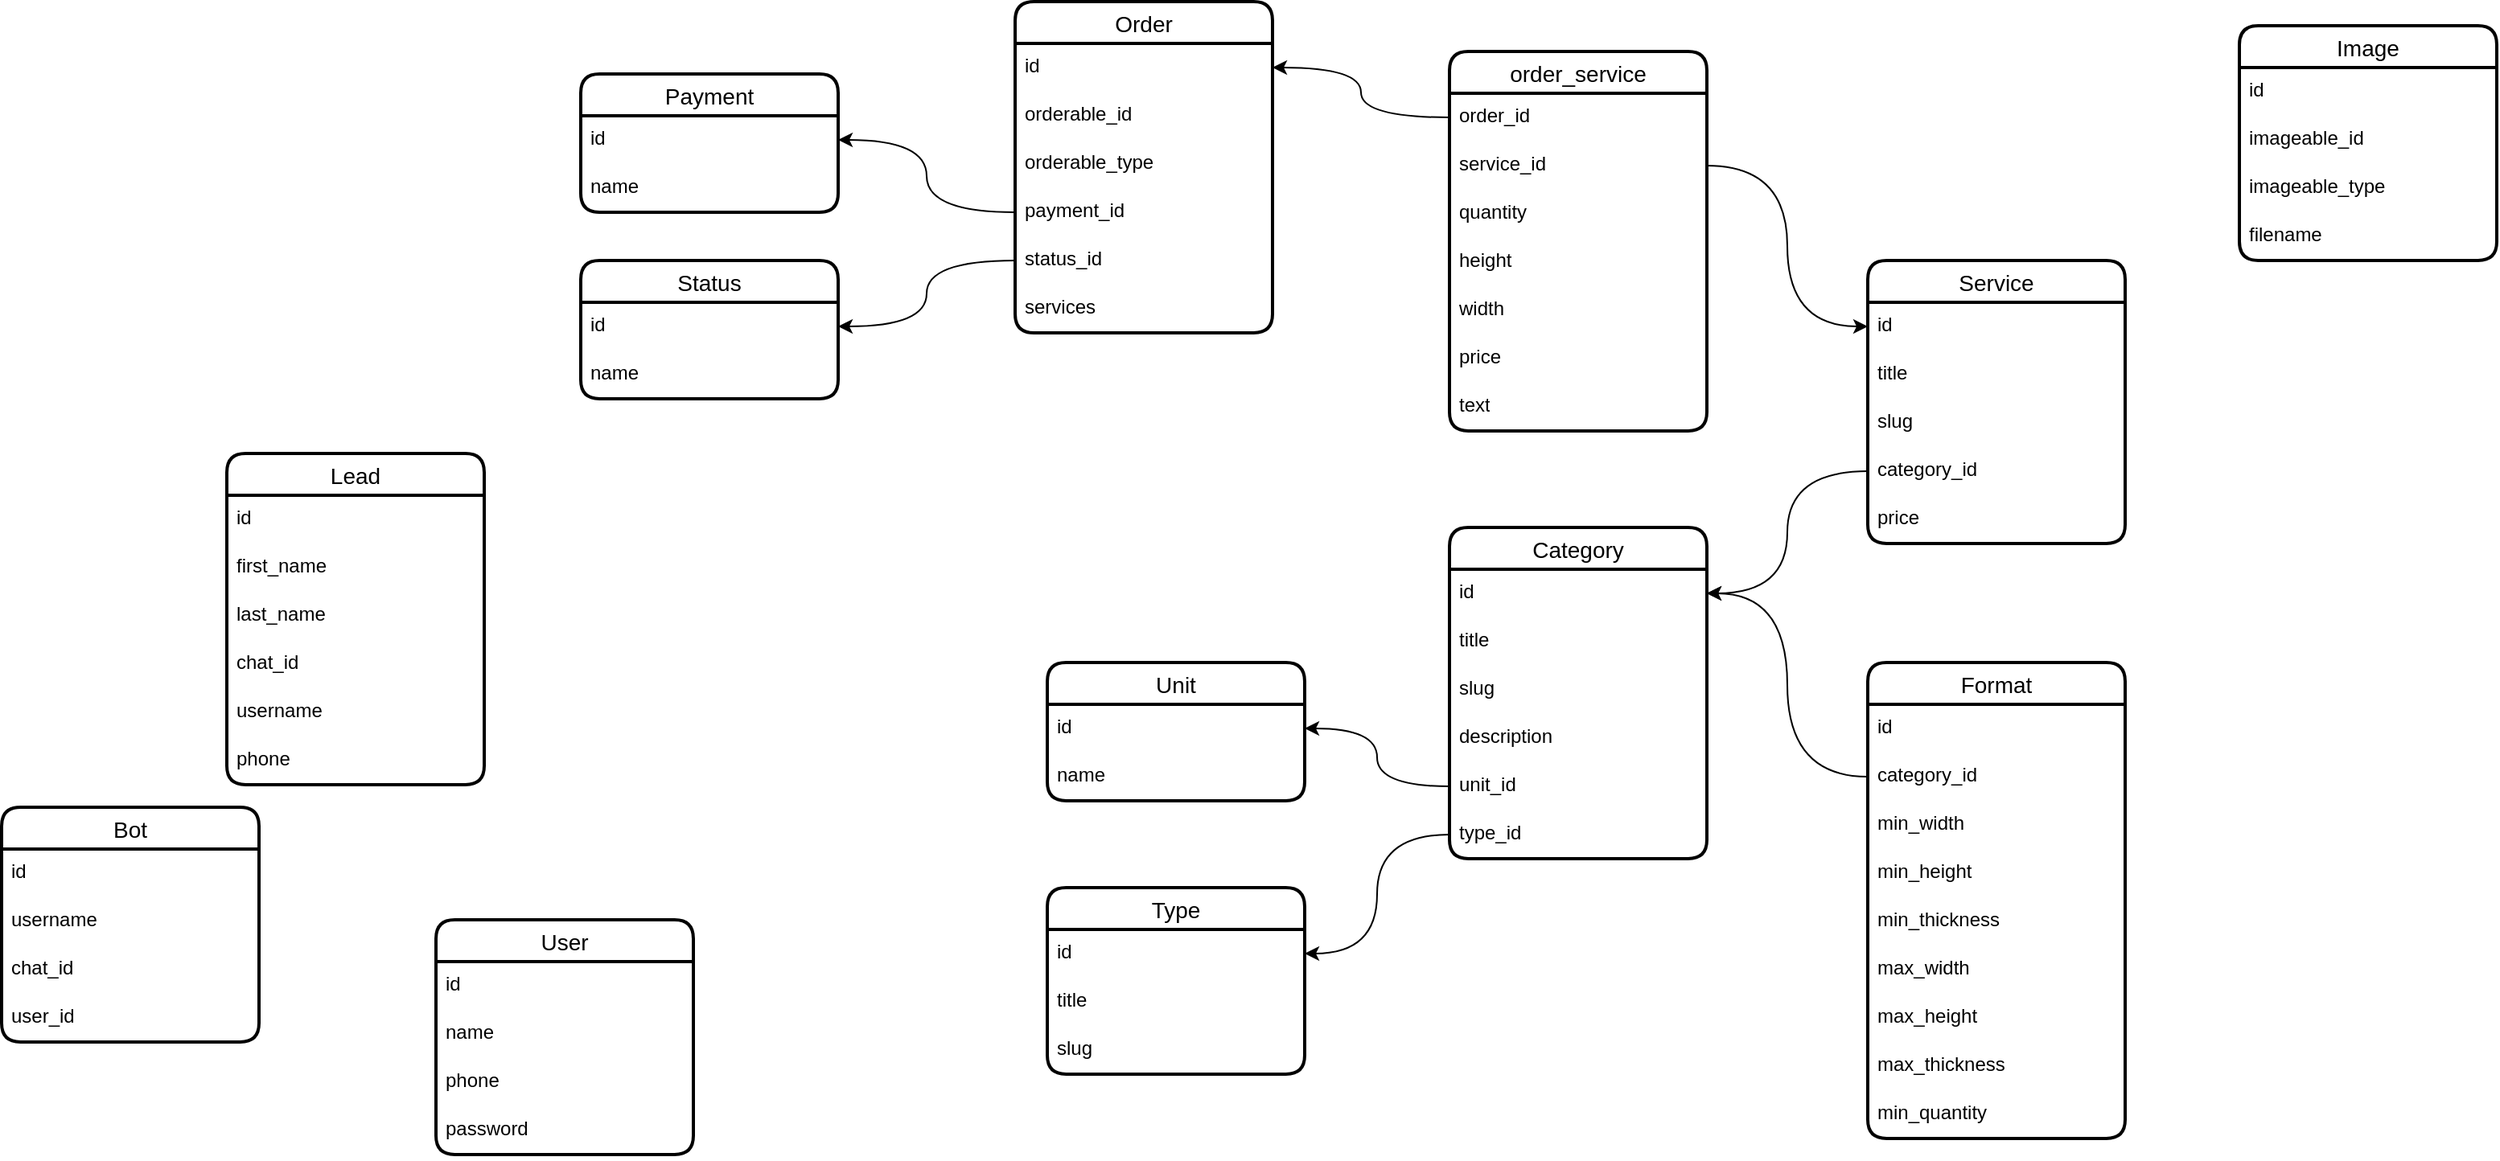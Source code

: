 <mxfile version="21.6.7" type="github">
  <diagram name="Страница — 1" id="qROckgiQK7EX2VFDrzop">
    <mxGraphModel dx="2261" dy="750" grid="1" gridSize="10" guides="1" tooltips="1" connect="1" arrows="1" fold="1" page="1" pageScale="1" pageWidth="827" pageHeight="1169" math="0" shadow="0">
      <root>
        <mxCell id="0" />
        <mxCell id="1" parent="0" />
        <mxCell id="SY21hBNfIm9IbBHmOsaL-1" value="User" style="swimlane;fontStyle=0;childLayout=stackLayout;horizontal=1;startSize=26;horizontalStack=0;resizeParent=1;resizeParentMax=0;resizeLast=0;collapsible=1;marginBottom=0;align=center;fontSize=14;strokeWidth=2;rounded=1;shadow=0;glass=0;swimlaneLine=1;" parent="1" vertex="1">
          <mxGeometry x="120" y="1140" width="160" height="146" as="geometry" />
        </mxCell>
        <mxCell id="SY21hBNfIm9IbBHmOsaL-2" value="id" style="text;strokeColor=none;fillColor=none;spacingLeft=4;spacingRight=4;overflow=hidden;rotatable=0;points=[[0,0.5],[1,0.5]];portConstraint=eastwest;fontSize=12;whiteSpace=wrap;html=1;" parent="SY21hBNfIm9IbBHmOsaL-1" vertex="1">
          <mxGeometry y="26" width="160" height="30" as="geometry" />
        </mxCell>
        <mxCell id="SY21hBNfIm9IbBHmOsaL-3" value="name" style="text;strokeColor=none;fillColor=none;spacingLeft=4;spacingRight=4;overflow=hidden;rotatable=0;points=[[0,0.5],[1,0.5]];portConstraint=eastwest;fontSize=12;whiteSpace=wrap;html=1;" parent="SY21hBNfIm9IbBHmOsaL-1" vertex="1">
          <mxGeometry y="56" width="160" height="30" as="geometry" />
        </mxCell>
        <mxCell id="SY21hBNfIm9IbBHmOsaL-4" value="phone" style="text;strokeColor=none;fillColor=none;spacingLeft=4;spacingRight=4;overflow=hidden;rotatable=0;points=[[0,0.5],[1,0.5]];portConstraint=eastwest;fontSize=12;whiteSpace=wrap;html=1;" parent="SY21hBNfIm9IbBHmOsaL-1" vertex="1">
          <mxGeometry y="86" width="160" height="30" as="geometry" />
        </mxCell>
        <mxCell id="SY21hBNfIm9IbBHmOsaL-5" value="password" style="text;strokeColor=none;fillColor=none;spacingLeft=4;spacingRight=4;overflow=hidden;rotatable=0;points=[[0,0.5],[1,0.5]];portConstraint=eastwest;fontSize=12;whiteSpace=wrap;html=1;" parent="SY21hBNfIm9IbBHmOsaL-1" vertex="1">
          <mxGeometry y="116" width="160" height="30" as="geometry" />
        </mxCell>
        <mxCell id="SY21hBNfIm9IbBHmOsaL-7" value="Service" style="swimlane;fontStyle=0;childLayout=stackLayout;horizontal=1;startSize=26;horizontalStack=0;resizeParent=1;resizeParentMax=0;resizeLast=0;collapsible=1;marginBottom=0;align=center;fontSize=14;strokeWidth=2;rounded=1;shadow=0;glass=0;swimlaneLine=1;" parent="1" vertex="1">
          <mxGeometry x="1010" y="730" width="160" height="176" as="geometry" />
        </mxCell>
        <mxCell id="SY21hBNfIm9IbBHmOsaL-8" value="id" style="text;strokeColor=none;fillColor=none;spacingLeft=4;spacingRight=4;overflow=hidden;rotatable=0;points=[[0,0.5],[1,0.5]];portConstraint=eastwest;fontSize=12;whiteSpace=wrap;html=1;" parent="SY21hBNfIm9IbBHmOsaL-7" vertex="1">
          <mxGeometry y="26" width="160" height="30" as="geometry" />
        </mxCell>
        <mxCell id="SY21hBNfIm9IbBHmOsaL-9" value="title" style="text;strokeColor=none;fillColor=none;spacingLeft=4;spacingRight=4;overflow=hidden;rotatable=0;points=[[0,0.5],[1,0.5]];portConstraint=eastwest;fontSize=12;whiteSpace=wrap;html=1;" parent="SY21hBNfIm9IbBHmOsaL-7" vertex="1">
          <mxGeometry y="56" width="160" height="30" as="geometry" />
        </mxCell>
        <mxCell id="LMjrIscxDw4CjKq5N1VE-15" value="slug" style="text;strokeColor=none;fillColor=none;spacingLeft=4;spacingRight=4;overflow=hidden;rotatable=0;points=[[0,0.5],[1,0.5]];portConstraint=eastwest;fontSize=12;whiteSpace=wrap;html=1;" vertex="1" parent="SY21hBNfIm9IbBHmOsaL-7">
          <mxGeometry y="86" width="160" height="30" as="geometry" />
        </mxCell>
        <mxCell id="SY21hBNfIm9IbBHmOsaL-23" value="category_id" style="text;strokeColor=none;fillColor=none;spacingLeft=4;spacingRight=4;overflow=hidden;rotatable=0;points=[[0,0.5],[1,0.5]];portConstraint=eastwest;fontSize=12;whiteSpace=wrap;html=1;" parent="SY21hBNfIm9IbBHmOsaL-7" vertex="1">
          <mxGeometry y="116" width="160" height="30" as="geometry" />
        </mxCell>
        <mxCell id="SY21hBNfIm9IbBHmOsaL-30" value="price" style="text;strokeColor=none;fillColor=none;spacingLeft=4;spacingRight=4;overflow=hidden;rotatable=0;points=[[0,0.5],[1,0.5]];portConstraint=eastwest;fontSize=12;whiteSpace=wrap;html=1;" parent="SY21hBNfIm9IbBHmOsaL-7" vertex="1">
          <mxGeometry y="146" width="160" height="30" as="geometry" />
        </mxCell>
        <mxCell id="SY21hBNfIm9IbBHmOsaL-12" value="Category" style="swimlane;fontStyle=0;childLayout=stackLayout;horizontal=1;startSize=26;horizontalStack=0;resizeParent=1;resizeParentMax=0;resizeLast=0;collapsible=1;marginBottom=0;align=center;fontSize=14;strokeWidth=2;rounded=1;shadow=0;glass=0;swimlaneLine=1;" parent="1" vertex="1">
          <mxGeometry x="750" y="896" width="160" height="206" as="geometry" />
        </mxCell>
        <mxCell id="SY21hBNfIm9IbBHmOsaL-13" value="id" style="text;strokeColor=none;fillColor=none;spacingLeft=4;spacingRight=4;overflow=hidden;rotatable=0;points=[[0,0.5],[1,0.5]];portConstraint=eastwest;fontSize=12;whiteSpace=wrap;html=1;" parent="SY21hBNfIm9IbBHmOsaL-12" vertex="1">
          <mxGeometry y="26" width="160" height="30" as="geometry" />
        </mxCell>
        <mxCell id="SY21hBNfIm9IbBHmOsaL-14" value="title" style="text;strokeColor=none;fillColor=none;spacingLeft=4;spacingRight=4;overflow=hidden;rotatable=0;points=[[0,0.5],[1,0.5]];portConstraint=eastwest;fontSize=12;whiteSpace=wrap;html=1;" parent="SY21hBNfIm9IbBHmOsaL-12" vertex="1">
          <mxGeometry y="56" width="160" height="30" as="geometry" />
        </mxCell>
        <mxCell id="LMjrIscxDw4CjKq5N1VE-14" value="slug" style="text;strokeColor=none;fillColor=none;spacingLeft=4;spacingRight=4;overflow=hidden;rotatable=0;points=[[0,0.5],[1,0.5]];portConstraint=eastwest;fontSize=12;whiteSpace=wrap;html=1;" vertex="1" parent="SY21hBNfIm9IbBHmOsaL-12">
          <mxGeometry y="86" width="160" height="30" as="geometry" />
        </mxCell>
        <mxCell id="SY21hBNfIm9IbBHmOsaL-19" value="description" style="text;strokeColor=none;fillColor=none;spacingLeft=4;spacingRight=4;overflow=hidden;rotatable=0;points=[[0,0.5],[1,0.5]];portConstraint=eastwest;fontSize=12;whiteSpace=wrap;html=1;" parent="SY21hBNfIm9IbBHmOsaL-12" vertex="1">
          <mxGeometry y="116" width="160" height="30" as="geometry" />
        </mxCell>
        <mxCell id="X0GgLs3BWVqWXSFDgRPY-4" value="unit_id" style="text;strokeColor=none;fillColor=none;spacingLeft=4;spacingRight=4;overflow=hidden;rotatable=0;points=[[0,0.5],[1,0.5]];portConstraint=eastwest;fontSize=12;whiteSpace=wrap;html=1;" parent="SY21hBNfIm9IbBHmOsaL-12" vertex="1">
          <mxGeometry y="146" width="160" height="30" as="geometry" />
        </mxCell>
        <mxCell id="SY21hBNfIm9IbBHmOsaL-20" value="type_id" style="text;strokeColor=none;fillColor=none;spacingLeft=4;spacingRight=4;overflow=hidden;rotatable=0;points=[[0,0.5],[1,0.5]];portConstraint=eastwest;fontSize=12;whiteSpace=wrap;html=1;" parent="SY21hBNfIm9IbBHmOsaL-12" vertex="1">
          <mxGeometry y="176" width="160" height="30" as="geometry" />
        </mxCell>
        <mxCell id="SY21hBNfIm9IbBHmOsaL-15" value="Type" style="swimlane;fontStyle=0;childLayout=stackLayout;horizontal=1;startSize=26;horizontalStack=0;resizeParent=1;resizeParentMax=0;resizeLast=0;collapsible=1;marginBottom=0;align=center;fontSize=14;strokeWidth=2;rounded=1;shadow=0;glass=0;swimlaneLine=1;" parent="1" vertex="1">
          <mxGeometry x="500" y="1120" width="160" height="116" as="geometry" />
        </mxCell>
        <mxCell id="SY21hBNfIm9IbBHmOsaL-16" value="id" style="text;strokeColor=none;fillColor=none;spacingLeft=4;spacingRight=4;overflow=hidden;rotatable=0;points=[[0,0.5],[1,0.5]];portConstraint=eastwest;fontSize=12;whiteSpace=wrap;html=1;" parent="SY21hBNfIm9IbBHmOsaL-15" vertex="1">
          <mxGeometry y="26" width="160" height="30" as="geometry" />
        </mxCell>
        <mxCell id="SY21hBNfIm9IbBHmOsaL-17" value="title" style="text;strokeColor=none;fillColor=none;spacingLeft=4;spacingRight=4;overflow=hidden;rotatable=0;points=[[0,0.5],[1,0.5]];portConstraint=eastwest;fontSize=12;whiteSpace=wrap;html=1;" parent="SY21hBNfIm9IbBHmOsaL-15" vertex="1">
          <mxGeometry y="56" width="160" height="30" as="geometry" />
        </mxCell>
        <mxCell id="LMjrIscxDw4CjKq5N1VE-13" value="slug" style="text;strokeColor=none;fillColor=none;spacingLeft=4;spacingRight=4;overflow=hidden;rotatable=0;points=[[0,0.5],[1,0.5]];portConstraint=eastwest;fontSize=12;whiteSpace=wrap;html=1;" vertex="1" parent="SY21hBNfIm9IbBHmOsaL-15">
          <mxGeometry y="86" width="160" height="30" as="geometry" />
        </mxCell>
        <mxCell id="SY21hBNfIm9IbBHmOsaL-22" style="edgeStyle=orthogonalEdgeStyle;rounded=0;orthogonalLoop=1;jettySize=auto;html=1;entryX=1;entryY=0.5;entryDx=0;entryDy=0;curved=1;" parent="1" source="SY21hBNfIm9IbBHmOsaL-20" target="SY21hBNfIm9IbBHmOsaL-16" edge="1">
          <mxGeometry relative="1" as="geometry" />
        </mxCell>
        <mxCell id="SY21hBNfIm9IbBHmOsaL-24" style="rounded=0;orthogonalLoop=1;jettySize=auto;html=1;entryX=1;entryY=0.5;entryDx=0;entryDy=0;elbow=vertical;edgeStyle=orthogonalEdgeStyle;curved=1;" parent="1" source="SY21hBNfIm9IbBHmOsaL-23" target="SY21hBNfIm9IbBHmOsaL-13" edge="1">
          <mxGeometry relative="1" as="geometry" />
        </mxCell>
        <mxCell id="SY21hBNfIm9IbBHmOsaL-25" value="Image" style="swimlane;fontStyle=0;childLayout=stackLayout;horizontal=1;startSize=26;horizontalStack=0;resizeParent=1;resizeParentMax=0;resizeLast=0;collapsible=1;marginBottom=0;align=center;fontSize=14;strokeWidth=2;rounded=1;shadow=0;glass=0;swimlaneLine=1;" parent="1" vertex="1">
          <mxGeometry x="1241" y="584" width="160" height="146" as="geometry" />
        </mxCell>
        <mxCell id="SY21hBNfIm9IbBHmOsaL-26" value="id" style="text;strokeColor=none;fillColor=none;spacingLeft=4;spacingRight=4;overflow=hidden;rotatable=0;points=[[0,0.5],[1,0.5]];portConstraint=eastwest;fontSize=12;whiteSpace=wrap;html=1;" parent="SY21hBNfIm9IbBHmOsaL-25" vertex="1">
          <mxGeometry y="26" width="160" height="30" as="geometry" />
        </mxCell>
        <mxCell id="SY21hBNfIm9IbBHmOsaL-27" value="imageable_id" style="text;strokeColor=none;fillColor=none;spacingLeft=4;spacingRight=4;overflow=hidden;rotatable=0;points=[[0,0.5],[1,0.5]];portConstraint=eastwest;fontSize=12;whiteSpace=wrap;html=1;" parent="SY21hBNfIm9IbBHmOsaL-25" vertex="1">
          <mxGeometry y="56" width="160" height="30" as="geometry" />
        </mxCell>
        <mxCell id="qcaacb9xeK4z4RJ31xob-52" value="imageable_type" style="text;strokeColor=none;fillColor=none;spacingLeft=4;spacingRight=4;overflow=hidden;rotatable=0;points=[[0,0.5],[1,0.5]];portConstraint=eastwest;fontSize=12;whiteSpace=wrap;html=1;" parent="SY21hBNfIm9IbBHmOsaL-25" vertex="1">
          <mxGeometry y="86" width="160" height="30" as="geometry" />
        </mxCell>
        <mxCell id="SY21hBNfIm9IbBHmOsaL-28" value="filename" style="text;strokeColor=none;fillColor=none;spacingLeft=4;spacingRight=4;overflow=hidden;rotatable=0;points=[[0,0.5],[1,0.5]];portConstraint=eastwest;fontSize=12;whiteSpace=wrap;html=1;" parent="SY21hBNfIm9IbBHmOsaL-25" vertex="1">
          <mxGeometry y="116" width="160" height="30" as="geometry" />
        </mxCell>
        <mxCell id="qcaacb9xeK4z4RJ31xob-22" value="Order" style="swimlane;fontStyle=0;childLayout=stackLayout;horizontal=1;startSize=26;horizontalStack=0;resizeParent=1;resizeParentMax=0;resizeLast=0;collapsible=1;marginBottom=0;align=center;fontSize=14;strokeWidth=2;rounded=1;shadow=0;glass=0;swimlaneLine=1;" parent="1" vertex="1">
          <mxGeometry x="480" y="569" width="160" height="206" as="geometry" />
        </mxCell>
        <mxCell id="qcaacb9xeK4z4RJ31xob-23" value="id" style="text;strokeColor=none;fillColor=none;spacingLeft=4;spacingRight=4;overflow=hidden;rotatable=0;points=[[0,0.5],[1,0.5]];portConstraint=eastwest;fontSize=12;whiteSpace=wrap;html=1;" parent="qcaacb9xeK4z4RJ31xob-22" vertex="1">
          <mxGeometry y="26" width="160" height="30" as="geometry" />
        </mxCell>
        <mxCell id="qcaacb9xeK4z4RJ31xob-24" value="orderable_id" style="text;strokeColor=none;fillColor=none;spacingLeft=4;spacingRight=4;overflow=hidden;rotatable=0;points=[[0,0.5],[1,0.5]];portConstraint=eastwest;fontSize=12;whiteSpace=wrap;html=1;" parent="qcaacb9xeK4z4RJ31xob-22" vertex="1">
          <mxGeometry y="56" width="160" height="30" as="geometry" />
        </mxCell>
        <mxCell id="qcaacb9xeK4z4RJ31xob-25" value="orderable_type" style="text;strokeColor=none;fillColor=none;spacingLeft=4;spacingRight=4;overflow=hidden;rotatable=0;points=[[0,0.5],[1,0.5]];portConstraint=eastwest;fontSize=12;whiteSpace=wrap;html=1;" parent="qcaacb9xeK4z4RJ31xob-22" vertex="1">
          <mxGeometry y="86" width="160" height="30" as="geometry" />
        </mxCell>
        <mxCell id="LMjrIscxDw4CjKq5N1VE-9" value="payment_id" style="text;strokeColor=none;fillColor=none;spacingLeft=4;spacingRight=4;overflow=hidden;rotatable=0;points=[[0,0.5],[1,0.5]];portConstraint=eastwest;fontSize=12;whiteSpace=wrap;html=1;" vertex="1" parent="qcaacb9xeK4z4RJ31xob-22">
          <mxGeometry y="116" width="160" height="30" as="geometry" />
        </mxCell>
        <mxCell id="qcaacb9xeK4z4RJ31xob-41" value="status_id" style="text;strokeColor=none;fillColor=none;spacingLeft=4;spacingRight=4;overflow=hidden;rotatable=0;points=[[0,0.5],[1,0.5]];portConstraint=eastwest;fontSize=12;whiteSpace=wrap;html=1;" parent="qcaacb9xeK4z4RJ31xob-22" vertex="1">
          <mxGeometry y="146" width="160" height="30" as="geometry" />
        </mxCell>
        <mxCell id="qcaacb9xeK4z4RJ31xob-42" value="services" style="text;strokeColor=none;fillColor=none;spacingLeft=4;spacingRight=4;overflow=hidden;rotatable=0;points=[[0,0.5],[1,0.5]];portConstraint=eastwest;fontSize=12;whiteSpace=wrap;html=1;" parent="qcaacb9xeK4z4RJ31xob-22" vertex="1">
          <mxGeometry y="176" width="160" height="30" as="geometry" />
        </mxCell>
        <mxCell id="qcaacb9xeK4z4RJ31xob-28" value="Lead" style="swimlane;fontStyle=0;childLayout=stackLayout;horizontal=1;startSize=26;horizontalStack=0;resizeParent=1;resizeParentMax=0;resizeLast=0;collapsible=1;marginBottom=0;align=center;fontSize=14;strokeWidth=2;rounded=1;shadow=0;glass=0;swimlaneLine=1;" parent="1" vertex="1">
          <mxGeometry x="-10" y="850" width="160" height="206" as="geometry" />
        </mxCell>
        <mxCell id="qcaacb9xeK4z4RJ31xob-29" value="id" style="text;strokeColor=none;fillColor=none;spacingLeft=4;spacingRight=4;overflow=hidden;rotatable=0;points=[[0,0.5],[1,0.5]];portConstraint=eastwest;fontSize=12;whiteSpace=wrap;html=1;" parent="qcaacb9xeK4z4RJ31xob-28" vertex="1">
          <mxGeometry y="26" width="160" height="30" as="geometry" />
        </mxCell>
        <mxCell id="qcaacb9xeK4z4RJ31xob-30" value="first_name" style="text;strokeColor=none;fillColor=none;spacingLeft=4;spacingRight=4;overflow=hidden;rotatable=0;points=[[0,0.5],[1,0.5]];portConstraint=eastwest;fontSize=12;whiteSpace=wrap;html=1;" parent="qcaacb9xeK4z4RJ31xob-28" vertex="1">
          <mxGeometry y="56" width="160" height="30" as="geometry" />
        </mxCell>
        <mxCell id="qcaacb9xeK4z4RJ31xob-31" value="last_name" style="text;strokeColor=none;fillColor=none;spacingLeft=4;spacingRight=4;overflow=hidden;rotatable=0;points=[[0,0.5],[1,0.5]];portConstraint=eastwest;fontSize=12;whiteSpace=wrap;html=1;" parent="qcaacb9xeK4z4RJ31xob-28" vertex="1">
          <mxGeometry y="86" width="160" height="30" as="geometry" />
        </mxCell>
        <mxCell id="qcaacb9xeK4z4RJ31xob-32" value="chat_id" style="text;strokeColor=none;fillColor=none;spacingLeft=4;spacingRight=4;overflow=hidden;rotatable=0;points=[[0,0.5],[1,0.5]];portConstraint=eastwest;fontSize=12;whiteSpace=wrap;html=1;" parent="qcaacb9xeK4z4RJ31xob-28" vertex="1">
          <mxGeometry y="116" width="160" height="30" as="geometry" />
        </mxCell>
        <mxCell id="LMjrIscxDw4CjKq5N1VE-16" value="username" style="text;strokeColor=none;fillColor=none;spacingLeft=4;spacingRight=4;overflow=hidden;rotatable=0;points=[[0,0.5],[1,0.5]];portConstraint=eastwest;fontSize=12;whiteSpace=wrap;html=1;" vertex="1" parent="qcaacb9xeK4z4RJ31xob-28">
          <mxGeometry y="146" width="160" height="30" as="geometry" />
        </mxCell>
        <mxCell id="LMjrIscxDw4CjKq5N1VE-17" value="phone" style="text;strokeColor=none;fillColor=none;spacingLeft=4;spacingRight=4;overflow=hidden;rotatable=0;points=[[0,0.5],[1,0.5]];portConstraint=eastwest;fontSize=12;whiteSpace=wrap;html=1;" vertex="1" parent="qcaacb9xeK4z4RJ31xob-28">
          <mxGeometry y="176" width="160" height="30" as="geometry" />
        </mxCell>
        <mxCell id="qcaacb9xeK4z4RJ31xob-33" value="order_service" style="swimlane;fontStyle=0;childLayout=stackLayout;horizontal=1;startSize=26;horizontalStack=0;resizeParent=1;resizeParentMax=0;resizeLast=0;collapsible=1;marginBottom=0;align=center;fontSize=14;strokeWidth=2;rounded=1;shadow=0;glass=0;swimlaneLine=1;" parent="1" vertex="1">
          <mxGeometry x="750" y="600" width="160" height="236" as="geometry" />
        </mxCell>
        <mxCell id="qcaacb9xeK4z4RJ31xob-35" value="order_id" style="text;strokeColor=none;fillColor=none;spacingLeft=4;spacingRight=4;overflow=hidden;rotatable=0;points=[[0,0.5],[1,0.5]];portConstraint=eastwest;fontSize=12;whiteSpace=wrap;html=1;" parent="qcaacb9xeK4z4RJ31xob-33" vertex="1">
          <mxGeometry y="26" width="160" height="30" as="geometry" />
        </mxCell>
        <mxCell id="qcaacb9xeK4z4RJ31xob-36" value="service_id" style="text;strokeColor=none;fillColor=none;spacingLeft=4;spacingRight=4;overflow=hidden;rotatable=0;points=[[0,0.5],[1,0.5]];portConstraint=eastwest;fontSize=12;whiteSpace=wrap;html=1;" parent="qcaacb9xeK4z4RJ31xob-33" vertex="1">
          <mxGeometry y="56" width="160" height="30" as="geometry" />
        </mxCell>
        <mxCell id="qcaacb9xeK4z4RJ31xob-40" value="quantity" style="text;strokeColor=none;fillColor=none;spacingLeft=4;spacingRight=4;overflow=hidden;rotatable=0;points=[[0,0.5],[1,0.5]];portConstraint=eastwest;fontSize=12;whiteSpace=wrap;html=1;" parent="qcaacb9xeK4z4RJ31xob-33" vertex="1">
          <mxGeometry y="86" width="160" height="30" as="geometry" />
        </mxCell>
        <mxCell id="qcaacb9xeK4z4RJ31xob-8" value="height" style="text;strokeColor=none;fillColor=none;spacingLeft=4;spacingRight=4;overflow=hidden;rotatable=0;points=[[0,0.5],[1,0.5]];portConstraint=eastwest;fontSize=12;whiteSpace=wrap;html=1;" parent="qcaacb9xeK4z4RJ31xob-33" vertex="1">
          <mxGeometry y="116" width="160" height="30" as="geometry" />
        </mxCell>
        <mxCell id="qcaacb9xeK4z4RJ31xob-7" value="width" style="text;strokeColor=none;fillColor=none;spacingLeft=4;spacingRight=4;overflow=hidden;rotatable=0;points=[[0,0.5],[1,0.5]];portConstraint=eastwest;fontSize=12;whiteSpace=wrap;html=1;" parent="qcaacb9xeK4z4RJ31xob-33" vertex="1">
          <mxGeometry y="146" width="160" height="30" as="geometry" />
        </mxCell>
        <mxCell id="qcaacb9xeK4z4RJ31xob-50" value="price" style="text;strokeColor=none;fillColor=none;spacingLeft=4;spacingRight=4;overflow=hidden;rotatable=0;points=[[0,0.5],[1,0.5]];portConstraint=eastwest;fontSize=12;whiteSpace=wrap;html=1;" parent="qcaacb9xeK4z4RJ31xob-33" vertex="1">
          <mxGeometry y="176" width="160" height="30" as="geometry" />
        </mxCell>
        <mxCell id="qcaacb9xeK4z4RJ31xob-51" value="text" style="text;strokeColor=none;fillColor=none;spacingLeft=4;spacingRight=4;overflow=hidden;rotatable=0;points=[[0,0.5],[1,0.5]];portConstraint=eastwest;fontSize=12;whiteSpace=wrap;html=1;" parent="qcaacb9xeK4z4RJ31xob-33" vertex="1">
          <mxGeometry y="206" width="160" height="30" as="geometry" />
        </mxCell>
        <mxCell id="qcaacb9xeK4z4RJ31xob-38" style="edgeStyle=orthogonalEdgeStyle;rounded=0;orthogonalLoop=1;jettySize=auto;html=1;entryX=0;entryY=0.5;entryDx=0;entryDy=0;curved=1;" parent="1" source="qcaacb9xeK4z4RJ31xob-36" target="SY21hBNfIm9IbBHmOsaL-8" edge="1">
          <mxGeometry relative="1" as="geometry" />
        </mxCell>
        <mxCell id="qcaacb9xeK4z4RJ31xob-39" style="edgeStyle=orthogonalEdgeStyle;rounded=0;orthogonalLoop=1;jettySize=auto;html=1;entryX=1;entryY=0.5;entryDx=0;entryDy=0;curved=1;" parent="1" source="qcaacb9xeK4z4RJ31xob-35" target="qcaacb9xeK4z4RJ31xob-23" edge="1">
          <mxGeometry relative="1" as="geometry" />
        </mxCell>
        <mxCell id="qcaacb9xeK4z4RJ31xob-55" value="Bot" style="swimlane;fontStyle=0;childLayout=stackLayout;horizontal=1;startSize=26;horizontalStack=0;resizeParent=1;resizeParentMax=0;resizeLast=0;collapsible=1;marginBottom=0;align=center;fontSize=14;strokeWidth=2;rounded=1;shadow=0;glass=0;swimlaneLine=1;" parent="1" vertex="1">
          <mxGeometry x="-150" y="1070" width="160" height="146" as="geometry" />
        </mxCell>
        <mxCell id="qcaacb9xeK4z4RJ31xob-56" value="id" style="text;strokeColor=none;fillColor=none;spacingLeft=4;spacingRight=4;overflow=hidden;rotatable=0;points=[[0,0.5],[1,0.5]];portConstraint=eastwest;fontSize=12;whiteSpace=wrap;html=1;" parent="qcaacb9xeK4z4RJ31xob-55" vertex="1">
          <mxGeometry y="26" width="160" height="30" as="geometry" />
        </mxCell>
        <mxCell id="qcaacb9xeK4z4RJ31xob-57" value="username" style="text;strokeColor=none;fillColor=none;spacingLeft=4;spacingRight=4;overflow=hidden;rotatable=0;points=[[0,0.5],[1,0.5]];portConstraint=eastwest;fontSize=12;whiteSpace=wrap;html=1;" parent="qcaacb9xeK4z4RJ31xob-55" vertex="1">
          <mxGeometry y="56" width="160" height="30" as="geometry" />
        </mxCell>
        <mxCell id="qcaacb9xeK4z4RJ31xob-58" value="chat_id" style="text;strokeColor=none;fillColor=none;spacingLeft=4;spacingRight=4;overflow=hidden;rotatable=0;points=[[0,0.5],[1,0.5]];portConstraint=eastwest;fontSize=12;whiteSpace=wrap;html=1;" parent="qcaacb9xeK4z4RJ31xob-55" vertex="1">
          <mxGeometry y="86" width="160" height="30" as="geometry" />
        </mxCell>
        <mxCell id="LMjrIscxDw4CjKq5N1VE-12" value="user_id" style="text;strokeColor=none;fillColor=none;spacingLeft=4;spacingRight=4;overflow=hidden;rotatable=0;points=[[0,0.5],[1,0.5]];portConstraint=eastwest;fontSize=12;whiteSpace=wrap;html=1;" vertex="1" parent="qcaacb9xeK4z4RJ31xob-55">
          <mxGeometry y="116" width="160" height="30" as="geometry" />
        </mxCell>
        <mxCell id="X0GgLs3BWVqWXSFDgRPY-1" value="Unit" style="swimlane;fontStyle=0;childLayout=stackLayout;horizontal=1;startSize=26;horizontalStack=0;resizeParent=1;resizeParentMax=0;resizeLast=0;collapsible=1;marginBottom=0;align=center;fontSize=14;strokeWidth=2;rounded=1;shadow=0;glass=0;swimlaneLine=1;" parent="1" vertex="1">
          <mxGeometry x="500" y="980" width="160" height="86" as="geometry" />
        </mxCell>
        <mxCell id="X0GgLs3BWVqWXSFDgRPY-2" value="id" style="text;strokeColor=none;fillColor=none;spacingLeft=4;spacingRight=4;overflow=hidden;rotatable=0;points=[[0,0.5],[1,0.5]];portConstraint=eastwest;fontSize=12;whiteSpace=wrap;html=1;" parent="X0GgLs3BWVqWXSFDgRPY-1" vertex="1">
          <mxGeometry y="26" width="160" height="30" as="geometry" />
        </mxCell>
        <mxCell id="X0GgLs3BWVqWXSFDgRPY-3" value="name" style="text;strokeColor=none;fillColor=none;spacingLeft=4;spacingRight=4;overflow=hidden;rotatable=0;points=[[0,0.5],[1,0.5]];portConstraint=eastwest;fontSize=12;whiteSpace=wrap;html=1;" parent="X0GgLs3BWVqWXSFDgRPY-1" vertex="1">
          <mxGeometry y="56" width="160" height="30" as="geometry" />
        </mxCell>
        <mxCell id="X0GgLs3BWVqWXSFDgRPY-5" style="edgeStyle=orthogonalEdgeStyle;rounded=0;orthogonalLoop=1;jettySize=auto;html=1;entryX=1;entryY=0.5;entryDx=0;entryDy=0;curved=1;" parent="1" source="X0GgLs3BWVqWXSFDgRPY-4" target="X0GgLs3BWVqWXSFDgRPY-2" edge="1">
          <mxGeometry relative="1" as="geometry" />
        </mxCell>
        <mxCell id="X0GgLs3BWVqWXSFDgRPY-6" value="Format" style="swimlane;fontStyle=0;childLayout=stackLayout;horizontal=1;startSize=26;horizontalStack=0;resizeParent=1;resizeParentMax=0;resizeLast=0;collapsible=1;marginBottom=0;align=center;fontSize=14;strokeWidth=2;rounded=1;shadow=0;glass=0;swimlaneLine=1;" parent="1" vertex="1">
          <mxGeometry x="1010" y="980" width="160" height="296" as="geometry" />
        </mxCell>
        <mxCell id="X0GgLs3BWVqWXSFDgRPY-7" value="id" style="text;strokeColor=none;fillColor=none;spacingLeft=4;spacingRight=4;overflow=hidden;rotatable=0;points=[[0,0.5],[1,0.5]];portConstraint=eastwest;fontSize=12;whiteSpace=wrap;html=1;" parent="X0GgLs3BWVqWXSFDgRPY-6" vertex="1">
          <mxGeometry y="26" width="160" height="30" as="geometry" />
        </mxCell>
        <mxCell id="X0GgLs3BWVqWXSFDgRPY-8" value="category_id" style="text;strokeColor=none;fillColor=none;spacingLeft=4;spacingRight=4;overflow=hidden;rotatable=0;points=[[0,0.5],[1,0.5]];portConstraint=eastwest;fontSize=12;whiteSpace=wrap;html=1;" parent="X0GgLs3BWVqWXSFDgRPY-6" vertex="1">
          <mxGeometry y="56" width="160" height="30" as="geometry" />
        </mxCell>
        <mxCell id="X0GgLs3BWVqWXSFDgRPY-11" value="min_width" style="text;strokeColor=none;fillColor=none;spacingLeft=4;spacingRight=4;overflow=hidden;rotatable=0;points=[[0,0.5],[1,0.5]];portConstraint=eastwest;fontSize=12;whiteSpace=wrap;html=1;" parent="X0GgLs3BWVqWXSFDgRPY-6" vertex="1">
          <mxGeometry y="86" width="160" height="30" as="geometry" />
        </mxCell>
        <mxCell id="X0GgLs3BWVqWXSFDgRPY-9" value="min_height" style="text;strokeColor=none;fillColor=none;spacingLeft=4;spacingRight=4;overflow=hidden;rotatable=0;points=[[0,0.5],[1,0.5]];portConstraint=eastwest;fontSize=12;whiteSpace=wrap;html=1;" parent="X0GgLs3BWVqWXSFDgRPY-6" vertex="1">
          <mxGeometry y="116" width="160" height="30" as="geometry" />
        </mxCell>
        <mxCell id="X0GgLs3BWVqWXSFDgRPY-13" value="min_thickness" style="text;strokeColor=none;fillColor=none;spacingLeft=4;spacingRight=4;overflow=hidden;rotatable=0;points=[[0,0.5],[1,0.5]];portConstraint=eastwest;fontSize=12;whiteSpace=wrap;html=1;" parent="X0GgLs3BWVqWXSFDgRPY-6" vertex="1">
          <mxGeometry y="146" width="160" height="30" as="geometry" />
        </mxCell>
        <mxCell id="X0GgLs3BWVqWXSFDgRPY-12" value="max_width" style="text;strokeColor=none;fillColor=none;spacingLeft=4;spacingRight=4;overflow=hidden;rotatable=0;points=[[0,0.5],[1,0.5]];portConstraint=eastwest;fontSize=12;whiteSpace=wrap;html=1;" parent="X0GgLs3BWVqWXSFDgRPY-6" vertex="1">
          <mxGeometry y="176" width="160" height="30" as="geometry" />
        </mxCell>
        <mxCell id="X0GgLs3BWVqWXSFDgRPY-10" value="max_height" style="text;strokeColor=none;fillColor=none;spacingLeft=4;spacingRight=4;overflow=hidden;rotatable=0;points=[[0,0.5],[1,0.5]];portConstraint=eastwest;fontSize=12;whiteSpace=wrap;html=1;" parent="X0GgLs3BWVqWXSFDgRPY-6" vertex="1">
          <mxGeometry y="206" width="160" height="30" as="geometry" />
        </mxCell>
        <mxCell id="X0GgLs3BWVqWXSFDgRPY-14" value="max_thickness" style="text;strokeColor=none;fillColor=none;spacingLeft=4;spacingRight=4;overflow=hidden;rotatable=0;points=[[0,0.5],[1,0.5]];portConstraint=eastwest;fontSize=12;whiteSpace=wrap;html=1;" parent="X0GgLs3BWVqWXSFDgRPY-6" vertex="1">
          <mxGeometry y="236" width="160" height="30" as="geometry" />
        </mxCell>
        <mxCell id="X0GgLs3BWVqWXSFDgRPY-16" value="min_quantity" style="text;strokeColor=none;fillColor=none;spacingLeft=4;spacingRight=4;overflow=hidden;rotatable=0;points=[[0,0.5],[1,0.5]];portConstraint=eastwest;fontSize=12;whiteSpace=wrap;html=1;" parent="X0GgLs3BWVqWXSFDgRPY-6" vertex="1">
          <mxGeometry y="266" width="160" height="30" as="geometry" />
        </mxCell>
        <mxCell id="X0GgLs3BWVqWXSFDgRPY-15" style="edgeStyle=orthogonalEdgeStyle;rounded=0;orthogonalLoop=1;jettySize=auto;html=1;entryX=1;entryY=0.5;entryDx=0;entryDy=0;curved=1;" parent="1" source="X0GgLs3BWVqWXSFDgRPY-8" target="SY21hBNfIm9IbBHmOsaL-13" edge="1">
          <mxGeometry relative="1" as="geometry" />
        </mxCell>
        <mxCell id="LMjrIscxDw4CjKq5N1VE-1" value="Payment" style="swimlane;fontStyle=0;childLayout=stackLayout;horizontal=1;startSize=26;horizontalStack=0;resizeParent=1;resizeParentMax=0;resizeLast=0;collapsible=1;marginBottom=0;align=center;fontSize=14;strokeWidth=2;rounded=1;shadow=0;glass=0;swimlaneLine=1;" vertex="1" parent="1">
          <mxGeometry x="210" y="614" width="160" height="86" as="geometry" />
        </mxCell>
        <mxCell id="LMjrIscxDw4CjKq5N1VE-2" value="id" style="text;strokeColor=none;fillColor=none;spacingLeft=4;spacingRight=4;overflow=hidden;rotatable=0;points=[[0,0.5],[1,0.5]];portConstraint=eastwest;fontSize=12;whiteSpace=wrap;html=1;" vertex="1" parent="LMjrIscxDw4CjKq5N1VE-1">
          <mxGeometry y="26" width="160" height="30" as="geometry" />
        </mxCell>
        <mxCell id="LMjrIscxDw4CjKq5N1VE-3" value="name" style="text;strokeColor=none;fillColor=none;spacingLeft=4;spacingRight=4;overflow=hidden;rotatable=0;points=[[0,0.5],[1,0.5]];portConstraint=eastwest;fontSize=12;whiteSpace=wrap;html=1;" vertex="1" parent="LMjrIscxDw4CjKq5N1VE-1">
          <mxGeometry y="56" width="160" height="30" as="geometry" />
        </mxCell>
        <mxCell id="LMjrIscxDw4CjKq5N1VE-6" value="Status" style="swimlane;fontStyle=0;childLayout=stackLayout;horizontal=1;startSize=26;horizontalStack=0;resizeParent=1;resizeParentMax=0;resizeLast=0;collapsible=1;marginBottom=0;align=center;fontSize=14;strokeWidth=2;rounded=1;shadow=0;glass=0;swimlaneLine=1;" vertex="1" parent="1">
          <mxGeometry x="210" y="730" width="160" height="86" as="geometry" />
        </mxCell>
        <mxCell id="LMjrIscxDw4CjKq5N1VE-7" value="id" style="text;strokeColor=none;fillColor=none;spacingLeft=4;spacingRight=4;overflow=hidden;rotatable=0;points=[[0,0.5],[1,0.5]];portConstraint=eastwest;fontSize=12;whiteSpace=wrap;html=1;" vertex="1" parent="LMjrIscxDw4CjKq5N1VE-6">
          <mxGeometry y="26" width="160" height="30" as="geometry" />
        </mxCell>
        <mxCell id="LMjrIscxDw4CjKq5N1VE-8" value="name" style="text;strokeColor=none;fillColor=none;spacingLeft=4;spacingRight=4;overflow=hidden;rotatable=0;points=[[0,0.5],[1,0.5]];portConstraint=eastwest;fontSize=12;whiteSpace=wrap;html=1;" vertex="1" parent="LMjrIscxDw4CjKq5N1VE-6">
          <mxGeometry y="56" width="160" height="30" as="geometry" />
        </mxCell>
        <mxCell id="LMjrIscxDw4CjKq5N1VE-10" style="edgeStyle=orthogonalEdgeStyle;rounded=0;orthogonalLoop=1;jettySize=auto;html=1;entryX=1;entryY=0.5;entryDx=0;entryDy=0;curved=1;" edge="1" parent="1" source="LMjrIscxDw4CjKq5N1VE-9" target="LMjrIscxDw4CjKq5N1VE-2">
          <mxGeometry relative="1" as="geometry" />
        </mxCell>
        <mxCell id="LMjrIscxDw4CjKq5N1VE-11" style="edgeStyle=orthogonalEdgeStyle;rounded=0;orthogonalLoop=1;jettySize=auto;html=1;entryX=1;entryY=0.5;entryDx=0;entryDy=0;curved=1;" edge="1" parent="1" source="qcaacb9xeK4z4RJ31xob-41" target="LMjrIscxDw4CjKq5N1VE-7">
          <mxGeometry relative="1" as="geometry" />
        </mxCell>
      </root>
    </mxGraphModel>
  </diagram>
</mxfile>
